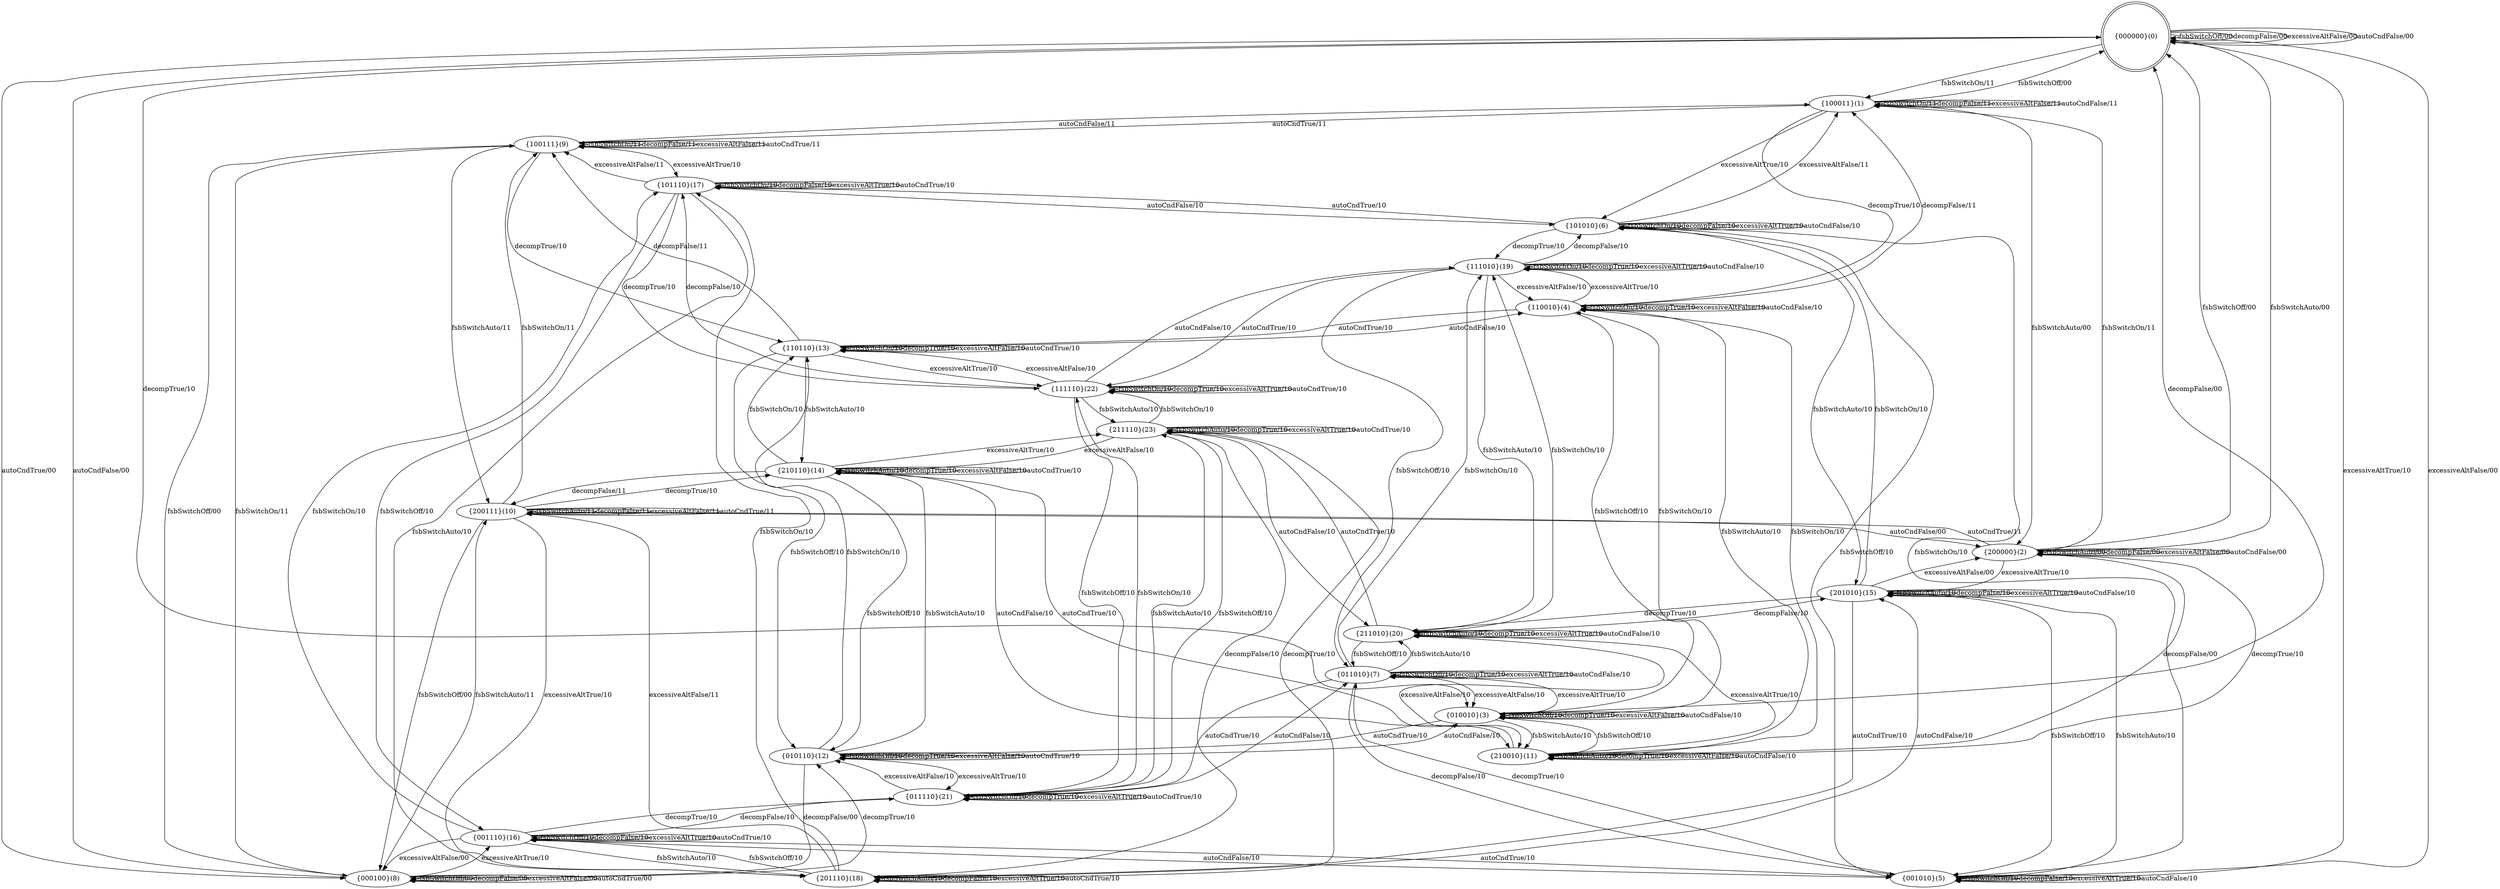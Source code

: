 digraph g {

node [shape = circle]


node [shape = doublecircle]
0[label="{000000}(0)"];

node [shape = ellipse]
1[label="{100011}(1)"];
2[label="{200000}(2)"];
3[label="{010010}(3)"];
4[label="{110010}(4)"];
5[label="{001010}(5)"];
6[label="{101010}(6)"];
7[label="{011010}(7)"];
8[label="{000100}(8)"];
9[label="{100111}(9)"];
10[label="{200111}(10)"];
11[label="{210010}(11)"];
12[label="{010110}(12)"];
13[label="{110110}(13)"];
14[label="{210110}(14)"];
15[label="{201010}(15)"];
16[label="{001110}(16)"];
17[label="{101110}(17)"];
18[label="{201110}(18)"];
19[label="{111010}(19)"];
20[label="{211010}(20)"];
21[label="{011110}(21)"];
22[label="{111110}(22)"];
23[label="{211110}(23)"];
0 -> 0[label="fsbSwitchOff/00"];  //{000000} -> {000000}
0 -> 1[label="fsbSwitchOn/11"];  //{000000} -> {100011}
0 -> 2[label="fsbSwitchAuto/00"];  //{000000} -> {200000}
0 -> 3[label="decompTrue/10"];  //{000000} -> {010010}
0 -> 0[label="decompFalse/00"];  //{000000} -> {000000}
0 -> 5[label="excessiveAltTrue/10"];  //{000000} -> {001010}
0 -> 0[label="excessiveAltFalse/00"];  //{000000} -> {000000}
0 -> 8[label="autoCndTrue/00"];  //{000000} -> {000100}
0 -> 0[label="autoCndFalse/00"];  //{000000} -> {000000}
1 -> 0[label="fsbSwitchOff/00"];  //{100011} -> {000000}
1 -> 1[label="fsbSwitchOn/11"];  //{100011} -> {100011}
1 -> 2[label="fsbSwitchAuto/00"];  //{100011} -> {200000}
1 -> 4[label="decompTrue/10"];  //{100011} -> {110010}
1 -> 1[label="decompFalse/11"];  //{100011} -> {100011}
1 -> 6[label="excessiveAltTrue/10"];  //{100011} -> {101010}
1 -> 1[label="excessiveAltFalse/11"];  //{100011} -> {100011}
1 -> 9[label="autoCndTrue/11"];  //{100011} -> {100111}
1 -> 1[label="autoCndFalse/11"];  //{100011} -> {100011}
2 -> 0[label="fsbSwitchOff/00"];  //{200000} -> {000000}
2 -> 1[label="fsbSwitchOn/11"];  //{200000} -> {100011}
2 -> 2[label="fsbSwitchAuto/00"];  //{200000} -> {200000}
2 -> 11[label="decompTrue/10"];  //{200000} -> {210010}
2 -> 2[label="decompFalse/00"];  //{200000} -> {200000}
2 -> 15[label="excessiveAltTrue/10"];  //{200000} -> {201010}
2 -> 2[label="excessiveAltFalse/00"];  //{200000} -> {200000}
2 -> 10[label="autoCndTrue/11"];  //{200000} -> {200111}
2 -> 2[label="autoCndFalse/00"];  //{200000} -> {200000}
3 -> 3[label="fsbSwitchOff/10"];  //{010010} -> {010010}
3 -> 4[label="fsbSwitchOn/10"];  //{010010} -> {110010}
3 -> 11[label="fsbSwitchAuto/10"];  //{010010} -> {210010}
3 -> 3[label="decompTrue/10"];  //{010010} -> {010010}
3 -> 0[label="decompFalse/00"];  //{010010} -> {000000}
3 -> 7[label="excessiveAltTrue/10"];  //{010010} -> {011010}
3 -> 3[label="excessiveAltFalse/10"];  //{010010} -> {010010}
3 -> 12[label="autoCndTrue/10"];  //{010010} -> {010110}
3 -> 3[label="autoCndFalse/10"];  //{010010} -> {010010}
4 -> 3[label="fsbSwitchOff/10"];  //{110010} -> {010010}
4 -> 4[label="fsbSwitchOn/10"];  //{110010} -> {110010}
4 -> 11[label="fsbSwitchAuto/10"];  //{110010} -> {210010}
4 -> 4[label="decompTrue/10"];  //{110010} -> {110010}
4 -> 1[label="decompFalse/11"];  //{110010} -> {100011}
4 -> 19[label="excessiveAltTrue/10"];  //{110010} -> {111010}
4 -> 4[label="excessiveAltFalse/10"];  //{110010} -> {110010}
4 -> 13[label="autoCndTrue/10"];  //{110010} -> {110110}
4 -> 4[label="autoCndFalse/10"];  //{110010} -> {110010}
5 -> 5[label="fsbSwitchOff/10"];  //{001010} -> {001010}
5 -> 6[label="fsbSwitchOn/10"];  //{001010} -> {101010}
5 -> 15[label="fsbSwitchAuto/10"];  //{001010} -> {201010}
5 -> 7[label="decompTrue/10"];  //{001010} -> {011010}
5 -> 5[label="decompFalse/10"];  //{001010} -> {001010}
5 -> 5[label="excessiveAltTrue/10"];  //{001010} -> {001010}
5 -> 0[label="excessiveAltFalse/00"];  //{001010} -> {000000}
5 -> 16[label="autoCndTrue/10"];  //{001010} -> {001110}
5 -> 5[label="autoCndFalse/10"];  //{001010} -> {001010}
6 -> 5[label="fsbSwitchOff/10"];  //{101010} -> {001010}
6 -> 6[label="fsbSwitchOn/10"];  //{101010} -> {101010}
6 -> 15[label="fsbSwitchAuto/10"];  //{101010} -> {201010}
6 -> 19[label="decompTrue/10"];  //{101010} -> {111010}
6 -> 6[label="decompFalse/10"];  //{101010} -> {101010}
6 -> 6[label="excessiveAltTrue/10"];  //{101010} -> {101010}
6 -> 1[label="excessiveAltFalse/11"];  //{101010} -> {100011}
6 -> 17[label="autoCndTrue/10"];  //{101010} -> {101110}
6 -> 6[label="autoCndFalse/10"];  //{101010} -> {101010}
7 -> 7[label="fsbSwitchOff/10"];  //{011010} -> {011010}
7 -> 19[label="fsbSwitchOn/10"];  //{011010} -> {111010}
7 -> 20[label="fsbSwitchAuto/10"];  //{011010} -> {211010}
7 -> 7[label="decompTrue/10"];  //{011010} -> {011010}
7 -> 5[label="decompFalse/10"];  //{011010} -> {001010}
7 -> 7[label="excessiveAltTrue/10"];  //{011010} -> {011010}
7 -> 3[label="excessiveAltFalse/10"];  //{011010} -> {010010}
7 -> 21[label="autoCndTrue/10"];  //{011010} -> {011110}
7 -> 7[label="autoCndFalse/10"];  //{011010} -> {011010}
8 -> 8[label="fsbSwitchOff/00"];  //{000100} -> {000100}
8 -> 9[label="fsbSwitchOn/11"];  //{000100} -> {100111}
8 -> 10[label="fsbSwitchAuto/11"];  //{000100} -> {200111}
8 -> 12[label="decompTrue/10"];  //{000100} -> {010110}
8 -> 8[label="decompFalse/00"];  //{000100} -> {000100}
8 -> 16[label="excessiveAltTrue/10"];  //{000100} -> {001110}
8 -> 8[label="excessiveAltFalse/00"];  //{000100} -> {000100}
8 -> 8[label="autoCndTrue/00"];  //{000100} -> {000100}
8 -> 0[label="autoCndFalse/00"];  //{000100} -> {000000}
9 -> 8[label="fsbSwitchOff/00"];  //{100111} -> {000100}
9 -> 9[label="fsbSwitchOn/11"];  //{100111} -> {100111}
9 -> 10[label="fsbSwitchAuto/11"];  //{100111} -> {200111}
9 -> 13[label="decompTrue/10"];  //{100111} -> {110110}
9 -> 9[label="decompFalse/11"];  //{100111} -> {100111}
9 -> 17[label="excessiveAltTrue/10"];  //{100111} -> {101110}
9 -> 9[label="excessiveAltFalse/11"];  //{100111} -> {100111}
9 -> 9[label="autoCndTrue/11"];  //{100111} -> {100111}
9 -> 1[label="autoCndFalse/11"];  //{100111} -> {100011}
10 -> 8[label="fsbSwitchOff/00"];  //{200111} -> {000100}
10 -> 9[label="fsbSwitchOn/11"];  //{200111} -> {100111}
10 -> 10[label="fsbSwitchAuto/11"];  //{200111} -> {200111}
10 -> 14[label="decompTrue/10"];  //{200111} -> {210110}
10 -> 10[label="decompFalse/11"];  //{200111} -> {200111}
10 -> 18[label="excessiveAltTrue/10"];  //{200111} -> {201110}
10 -> 10[label="excessiveAltFalse/11"];  //{200111} -> {200111}
10 -> 10[label="autoCndTrue/11"];  //{200111} -> {200111}
10 -> 2[label="autoCndFalse/00"];  //{200111} -> {200000}
11 -> 3[label="fsbSwitchOff/10"];  //{210010} -> {010010}
11 -> 4[label="fsbSwitchOn/10"];  //{210010} -> {110010}
11 -> 11[label="fsbSwitchAuto/10"];  //{210010} -> {210010}
11 -> 11[label="decompTrue/10"];  //{210010} -> {210010}
11 -> 2[label="decompFalse/00"];  //{210010} -> {200000}
11 -> 20[label="excessiveAltTrue/10"];  //{210010} -> {211010}
11 -> 11[label="excessiveAltFalse/10"];  //{210010} -> {210010}
11 -> 14[label="autoCndTrue/10"];  //{210010} -> {210110}
11 -> 11[label="autoCndFalse/10"];  //{210010} -> {210010}
12 -> 12[label="fsbSwitchOff/10"];  //{010110} -> {010110}
12 -> 13[label="fsbSwitchOn/10"];  //{010110} -> {110110}
12 -> 14[label="fsbSwitchAuto/10"];  //{010110} -> {210110}
12 -> 12[label="decompTrue/10"];  //{010110} -> {010110}
12 -> 8[label="decompFalse/00"];  //{010110} -> {000100}
12 -> 21[label="excessiveAltTrue/10"];  //{010110} -> {011110}
12 -> 12[label="excessiveAltFalse/10"];  //{010110} -> {010110}
12 -> 12[label="autoCndTrue/10"];  //{010110} -> {010110}
12 -> 3[label="autoCndFalse/10"];  //{010110} -> {010010}
13 -> 12[label="fsbSwitchOff/10"];  //{110110} -> {010110}
13 -> 13[label="fsbSwitchOn/10"];  //{110110} -> {110110}
13 -> 14[label="fsbSwitchAuto/10"];  //{110110} -> {210110}
13 -> 13[label="decompTrue/10"];  //{110110} -> {110110}
13 -> 9[label="decompFalse/11"];  //{110110} -> {100111}
13 -> 22[label="excessiveAltTrue/10"];  //{110110} -> {111110}
13 -> 13[label="excessiveAltFalse/10"];  //{110110} -> {110110}
13 -> 13[label="autoCndTrue/10"];  //{110110} -> {110110}
13 -> 4[label="autoCndFalse/10"];  //{110110} -> {110010}
14 -> 12[label="fsbSwitchOff/10"];  //{210110} -> {010110}
14 -> 13[label="fsbSwitchOn/10"];  //{210110} -> {110110}
14 -> 14[label="fsbSwitchAuto/10"];  //{210110} -> {210110}
14 -> 14[label="decompTrue/10"];  //{210110} -> {210110}
14 -> 10[label="decompFalse/11"];  //{210110} -> {200111}
14 -> 23[label="excessiveAltTrue/10"];  //{210110} -> {211110}
14 -> 14[label="excessiveAltFalse/10"];  //{210110} -> {210110}
14 -> 14[label="autoCndTrue/10"];  //{210110} -> {210110}
14 -> 11[label="autoCndFalse/10"];  //{210110} -> {210010}
15 -> 5[label="fsbSwitchOff/10"];  //{201010} -> {001010}
15 -> 6[label="fsbSwitchOn/10"];  //{201010} -> {101010}
15 -> 15[label="fsbSwitchAuto/10"];  //{201010} -> {201010}
15 -> 20[label="decompTrue/10"];  //{201010} -> {211010}
15 -> 15[label="decompFalse/10"];  //{201010} -> {201010}
15 -> 15[label="excessiveAltTrue/10"];  //{201010} -> {201010}
15 -> 2[label="excessiveAltFalse/00"];  //{201010} -> {200000}
15 -> 18[label="autoCndTrue/10"];  //{201010} -> {201110}
15 -> 15[label="autoCndFalse/10"];  //{201010} -> {201010}
16 -> 16[label="fsbSwitchOff/10"];  //{001110} -> {001110}
16 -> 17[label="fsbSwitchOn/10"];  //{001110} -> {101110}
16 -> 18[label="fsbSwitchAuto/10"];  //{001110} -> {201110}
16 -> 21[label="decompTrue/10"];  //{001110} -> {011110}
16 -> 16[label="decompFalse/10"];  //{001110} -> {001110}
16 -> 16[label="excessiveAltTrue/10"];  //{001110} -> {001110}
16 -> 8[label="excessiveAltFalse/00"];  //{001110} -> {000100}
16 -> 16[label="autoCndTrue/10"];  //{001110} -> {001110}
16 -> 5[label="autoCndFalse/10"];  //{001110} -> {001010}
17 -> 16[label="fsbSwitchOff/10"];  //{101110} -> {001110}
17 -> 17[label="fsbSwitchOn/10"];  //{101110} -> {101110}
17 -> 18[label="fsbSwitchAuto/10"];  //{101110} -> {201110}
17 -> 22[label="decompTrue/10"];  //{101110} -> {111110}
17 -> 17[label="decompFalse/10"];  //{101110} -> {101110}
17 -> 17[label="excessiveAltTrue/10"];  //{101110} -> {101110}
17 -> 9[label="excessiveAltFalse/11"];  //{101110} -> {100111}
17 -> 17[label="autoCndTrue/10"];  //{101110} -> {101110}
17 -> 6[label="autoCndFalse/10"];  //{101110} -> {101010}
18 -> 16[label="fsbSwitchOff/10"];  //{201110} -> {001110}
18 -> 17[label="fsbSwitchOn/10"];  //{201110} -> {101110}
18 -> 18[label="fsbSwitchAuto/10"];  //{201110} -> {201110}
18 -> 23[label="decompTrue/10"];  //{201110} -> {211110}
18 -> 18[label="decompFalse/10"];  //{201110} -> {201110}
18 -> 18[label="excessiveAltTrue/10"];  //{201110} -> {201110}
18 -> 10[label="excessiveAltFalse/11"];  //{201110} -> {200111}
18 -> 18[label="autoCndTrue/10"];  //{201110} -> {201110}
18 -> 15[label="autoCndFalse/10"];  //{201110} -> {201010}
19 -> 7[label="fsbSwitchOff/10"];  //{111010} -> {011010}
19 -> 19[label="fsbSwitchOn/10"];  //{111010} -> {111010}
19 -> 20[label="fsbSwitchAuto/10"];  //{111010} -> {211010}
19 -> 19[label="decompTrue/10"];  //{111010} -> {111010}
19 -> 6[label="decompFalse/10"];  //{111010} -> {101010}
19 -> 19[label="excessiveAltTrue/10"];  //{111010} -> {111010}
19 -> 4[label="excessiveAltFalse/10"];  //{111010} -> {110010}
19 -> 22[label="autoCndTrue/10"];  //{111010} -> {111110}
19 -> 19[label="autoCndFalse/10"];  //{111010} -> {111010}
20 -> 7[label="fsbSwitchOff/10"];  //{211010} -> {011010}
20 -> 19[label="fsbSwitchOn/10"];  //{211010} -> {111010}
20 -> 20[label="fsbSwitchAuto/10"];  //{211010} -> {211010}
20 -> 20[label="decompTrue/10"];  //{211010} -> {211010}
20 -> 15[label="decompFalse/10"];  //{211010} -> {201010}
20 -> 20[label="excessiveAltTrue/10"];  //{211010} -> {211010}
20 -> 11[label="excessiveAltFalse/10"];  //{211010} -> {210010}
20 -> 23[label="autoCndTrue/10"];  //{211010} -> {211110}
20 -> 20[label="autoCndFalse/10"];  //{211010} -> {211010}
21 -> 21[label="fsbSwitchOff/10"];  //{011110} -> {011110}
21 -> 22[label="fsbSwitchOn/10"];  //{011110} -> {111110}
21 -> 23[label="fsbSwitchAuto/10"];  //{011110} -> {211110}
21 -> 21[label="decompTrue/10"];  //{011110} -> {011110}
21 -> 16[label="decompFalse/10"];  //{011110} -> {001110}
21 -> 21[label="excessiveAltTrue/10"];  //{011110} -> {011110}
21 -> 12[label="excessiveAltFalse/10"];  //{011110} -> {010110}
21 -> 21[label="autoCndTrue/10"];  //{011110} -> {011110}
21 -> 7[label="autoCndFalse/10"];  //{011110} -> {011010}
22 -> 21[label="fsbSwitchOff/10"];  //{111110} -> {011110}
22 -> 22[label="fsbSwitchOn/10"];  //{111110} -> {111110}
22 -> 23[label="fsbSwitchAuto/10"];  //{111110} -> {211110}
22 -> 22[label="decompTrue/10"];  //{111110} -> {111110}
22 -> 17[label="decompFalse/10"];  //{111110} -> {101110}
22 -> 22[label="excessiveAltTrue/10"];  //{111110} -> {111110}
22 -> 13[label="excessiveAltFalse/10"];  //{111110} -> {110110}
22 -> 22[label="autoCndTrue/10"];  //{111110} -> {111110}
22 -> 19[label="autoCndFalse/10"];  //{111110} -> {111010}
23 -> 21[label="fsbSwitchOff/10"];  //{211110} -> {011110}
23 -> 22[label="fsbSwitchOn/10"];  //{211110} -> {111110}
23 -> 23[label="fsbSwitchAuto/10"];  //{211110} -> {211110}
23 -> 23[label="decompTrue/10"];  //{211110} -> {211110}
23 -> 18[label="decompFalse/10"];  //{211110} -> {201110}
23 -> 23[label="excessiveAltTrue/10"];  //{211110} -> {211110}
23 -> 14[label="excessiveAltFalse/10"];  //{211110} -> {210110}
23 -> 23[label="autoCndTrue/10"];  //{211110} -> {211110}
23 -> 20[label="autoCndFalse/10"];  //{211110} -> {211010}

}
